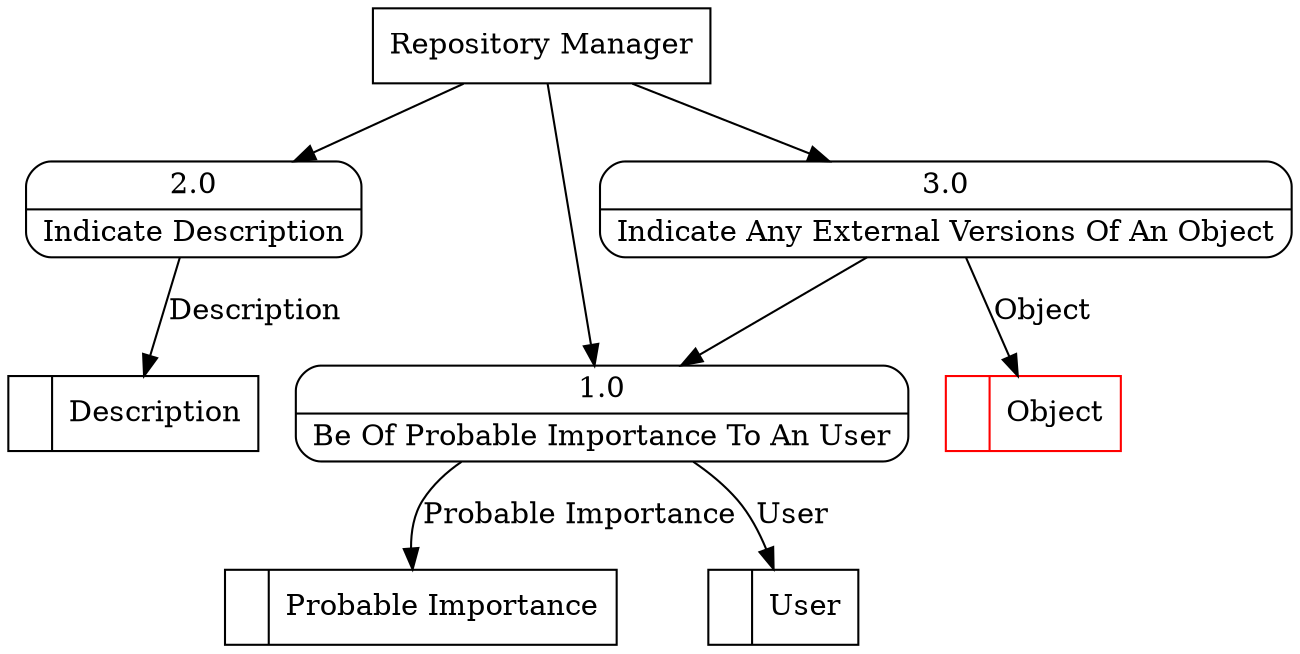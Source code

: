 digraph dfd2{ 
node[shape=record]
200 [label="<f0>  |<f1> Probable Importance " ];
201 [label="<f0>  |<f1> User " ];
202 [label="<f0>  |<f1> Description " ];
203 [label="<f0>  |<f1> Object " color=red];
204 [label="Repository Manager" shape=box];
205 [label="{<f0> 1.0|<f1> Be Of Probable Importance To An User }" shape=Mrecord];
206 [label="{<f0> 2.0|<f1> Indicate Description }" shape=Mrecord];
207 [label="{<f0> 3.0|<f1> Indicate Any External Versions Of An Object }" shape=Mrecord];
204 -> 205
204 -> 206
204 -> 207
205 -> 200 [label="Probable Importance"]
205 -> 201 [label="User"]
206 -> 202 [label="Description"]
207 -> 205
207 -> 203 [label="Object"]
}